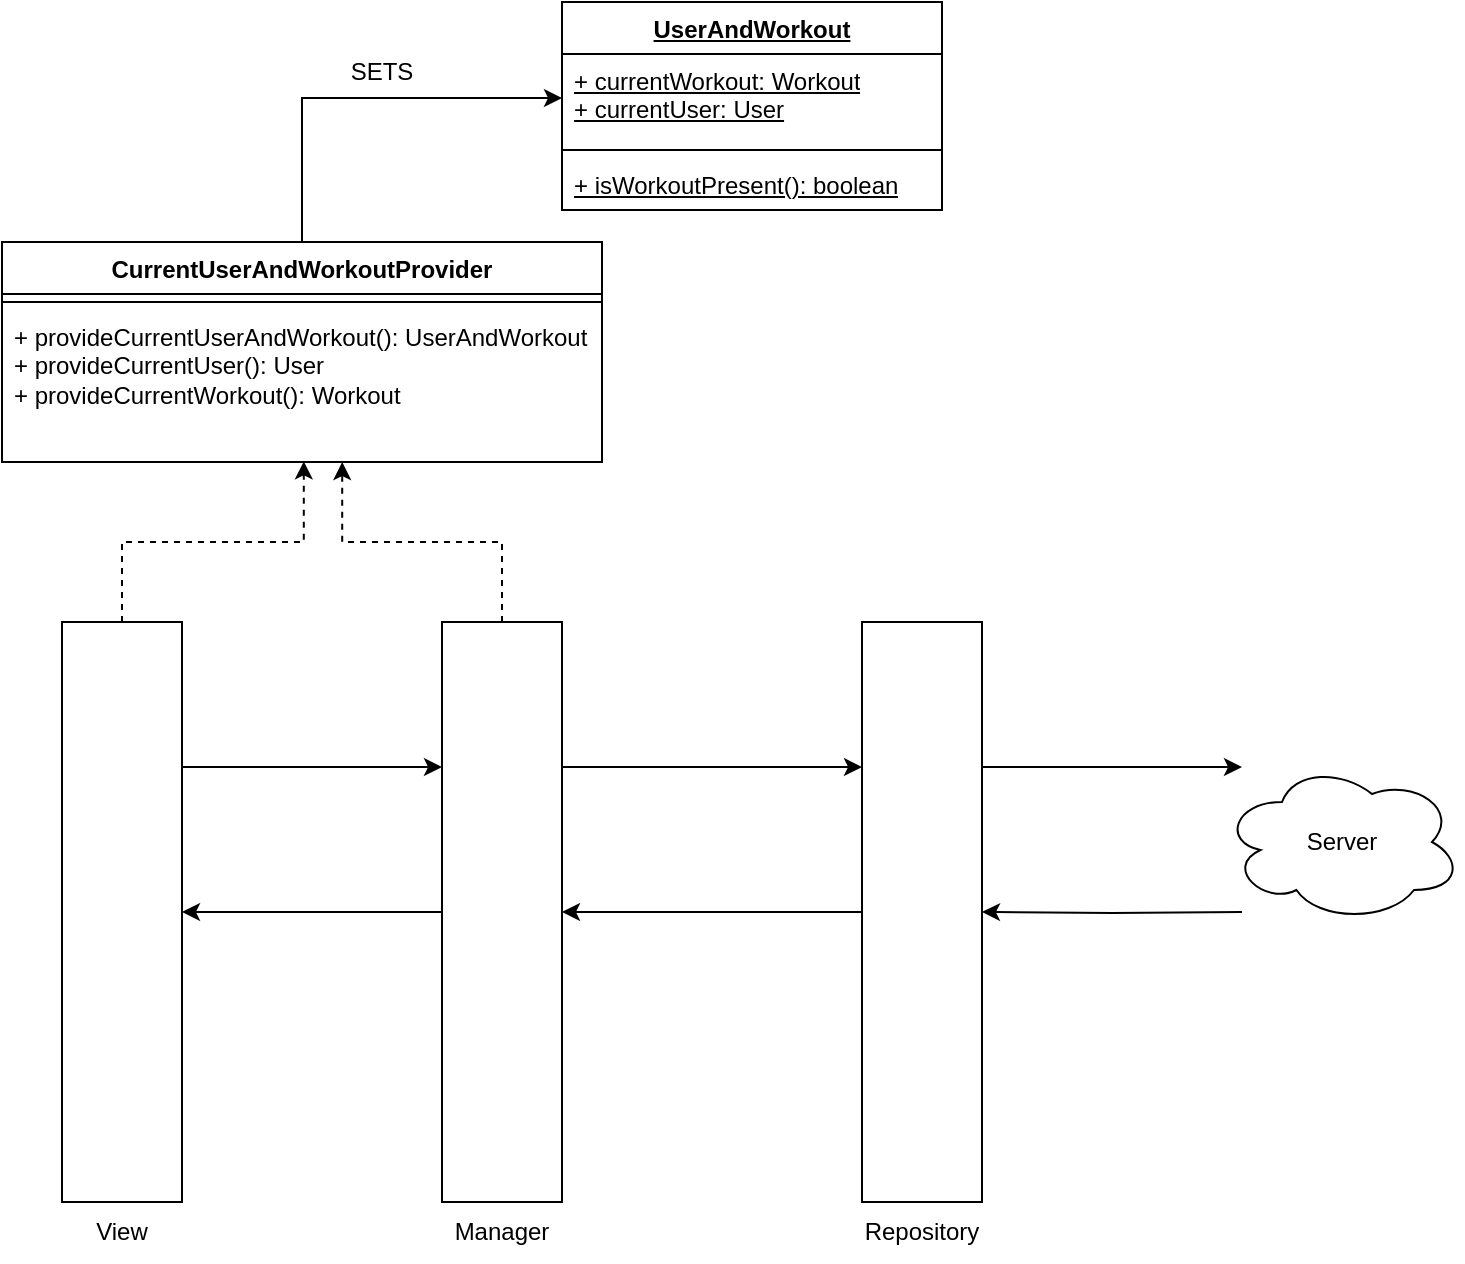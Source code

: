 <mxfile version="21.1.8" type="device">
  <diagram name="Page-1" id="2YBvvXClWsGukQMizWep">
    <mxGraphModel dx="1434" dy="1846" grid="1" gridSize="10" guides="1" tooltips="1" connect="1" arrows="1" fold="1" page="1" pageScale="1" pageWidth="850" pageHeight="1100" math="0" shadow="0">
      <root>
        <mxCell id="0" />
        <mxCell id="1" parent="0" />
        <mxCell id="oVOLBsGLlzsqhmZdUE2w-22" style="edgeStyle=orthogonalEdgeStyle;rounded=0;orthogonalLoop=1;jettySize=auto;html=1;exitX=1;exitY=0.25;exitDx=0;exitDy=0;entryX=0;entryY=0.25;entryDx=0;entryDy=0;" edge="1" parent="1" source="oVOLBsGLlzsqhmZdUE2w-3" target="oVOLBsGLlzsqhmZdUE2w-4">
          <mxGeometry relative="1" as="geometry" />
        </mxCell>
        <mxCell id="oVOLBsGLlzsqhmZdUE2w-41" style="edgeStyle=orthogonalEdgeStyle;rounded=0;orthogonalLoop=1;jettySize=auto;html=1;exitX=0.5;exitY=0;exitDx=0;exitDy=0;entryX=0.503;entryY=0.996;entryDx=0;entryDy=0;entryPerimeter=0;dashed=1;" edge="1" parent="1" source="oVOLBsGLlzsqhmZdUE2w-3" target="oVOLBsGLlzsqhmZdUE2w-38">
          <mxGeometry relative="1" as="geometry" />
        </mxCell>
        <mxCell id="oVOLBsGLlzsqhmZdUE2w-3" value="" style="rounded=0;whiteSpace=wrap;html=1;" vertex="1" parent="1">
          <mxGeometry x="70" y="260" width="60" height="290" as="geometry" />
        </mxCell>
        <mxCell id="oVOLBsGLlzsqhmZdUE2w-23" style="edgeStyle=orthogonalEdgeStyle;rounded=0;orthogonalLoop=1;jettySize=auto;html=1;exitX=0;exitY=0.5;exitDx=0;exitDy=0;entryX=1;entryY=0.5;entryDx=0;entryDy=0;" edge="1" parent="1" source="oVOLBsGLlzsqhmZdUE2w-4" target="oVOLBsGLlzsqhmZdUE2w-3">
          <mxGeometry relative="1" as="geometry" />
        </mxCell>
        <mxCell id="oVOLBsGLlzsqhmZdUE2w-24" style="edgeStyle=orthogonalEdgeStyle;rounded=0;orthogonalLoop=1;jettySize=auto;html=1;exitX=1;exitY=0.25;exitDx=0;exitDy=0;entryX=0;entryY=0.25;entryDx=0;entryDy=0;" edge="1" parent="1" source="oVOLBsGLlzsqhmZdUE2w-4" target="oVOLBsGLlzsqhmZdUE2w-5">
          <mxGeometry relative="1" as="geometry" />
        </mxCell>
        <mxCell id="oVOLBsGLlzsqhmZdUE2w-42" style="edgeStyle=orthogonalEdgeStyle;rounded=0;orthogonalLoop=1;jettySize=auto;html=1;exitX=0.5;exitY=0;exitDx=0;exitDy=0;entryX=0.567;entryY=1;entryDx=0;entryDy=0;entryPerimeter=0;dashed=1;" edge="1" parent="1" source="oVOLBsGLlzsqhmZdUE2w-4" target="oVOLBsGLlzsqhmZdUE2w-38">
          <mxGeometry relative="1" as="geometry" />
        </mxCell>
        <mxCell id="oVOLBsGLlzsqhmZdUE2w-4" value="" style="rounded=0;whiteSpace=wrap;html=1;" vertex="1" parent="1">
          <mxGeometry x="260" y="260" width="60" height="290" as="geometry" />
        </mxCell>
        <mxCell id="oVOLBsGLlzsqhmZdUE2w-25" style="edgeStyle=orthogonalEdgeStyle;rounded=0;orthogonalLoop=1;jettySize=auto;html=1;exitX=0;exitY=0.5;exitDx=0;exitDy=0;entryX=1;entryY=0.5;entryDx=0;entryDy=0;" edge="1" parent="1" source="oVOLBsGLlzsqhmZdUE2w-5" target="oVOLBsGLlzsqhmZdUE2w-4">
          <mxGeometry relative="1" as="geometry" />
        </mxCell>
        <mxCell id="oVOLBsGLlzsqhmZdUE2w-30" style="edgeStyle=orthogonalEdgeStyle;rounded=0;orthogonalLoop=1;jettySize=auto;html=1;exitX=1;exitY=0.25;exitDx=0;exitDy=0;entryX=0;entryY=0.25;entryDx=0;entryDy=0;" edge="1" parent="1" source="oVOLBsGLlzsqhmZdUE2w-5">
          <mxGeometry relative="1" as="geometry">
            <mxPoint x="660" y="332.5" as="targetPoint" />
          </mxGeometry>
        </mxCell>
        <mxCell id="oVOLBsGLlzsqhmZdUE2w-5" value="" style="rounded=0;whiteSpace=wrap;html=1;" vertex="1" parent="1">
          <mxGeometry x="470" y="260" width="60" height="290" as="geometry" />
        </mxCell>
        <mxCell id="oVOLBsGLlzsqhmZdUE2w-12" value="&lt;u&gt;UserAndWorkout&lt;/u&gt;" style="swimlane;fontStyle=1;align=center;verticalAlign=top;childLayout=stackLayout;horizontal=1;startSize=26;horizontalStack=0;resizeParent=1;resizeParentMax=0;resizeLast=0;collapsible=1;marginBottom=0;whiteSpace=wrap;html=1;" vertex="1" parent="1">
          <mxGeometry x="320" y="-50" width="190" height="104" as="geometry" />
        </mxCell>
        <mxCell id="oVOLBsGLlzsqhmZdUE2w-13" value="&lt;div&gt;&lt;u&gt;+ currentWorkout: Workout&lt;/u&gt;&lt;/div&gt;&lt;div&gt;&lt;u&gt;+ currentUser: User&lt;/u&gt;&lt;br&gt;&lt;/div&gt;" style="text;strokeColor=none;fillColor=none;align=left;verticalAlign=top;spacingLeft=4;spacingRight=4;overflow=hidden;rotatable=0;points=[[0,0.5],[1,0.5]];portConstraint=eastwest;whiteSpace=wrap;html=1;" vertex="1" parent="oVOLBsGLlzsqhmZdUE2w-12">
          <mxGeometry y="26" width="190" height="44" as="geometry" />
        </mxCell>
        <mxCell id="oVOLBsGLlzsqhmZdUE2w-14" value="" style="line;strokeWidth=1;fillColor=none;align=left;verticalAlign=middle;spacingTop=-1;spacingLeft=3;spacingRight=3;rotatable=0;labelPosition=right;points=[];portConstraint=eastwest;strokeColor=inherit;" vertex="1" parent="oVOLBsGLlzsqhmZdUE2w-12">
          <mxGeometry y="70" width="190" height="8" as="geometry" />
        </mxCell>
        <mxCell id="oVOLBsGLlzsqhmZdUE2w-15" value="&lt;u&gt;+ isWorkoutPresent(): boolean&lt;/u&gt;" style="text;strokeColor=none;fillColor=none;align=left;verticalAlign=top;spacingLeft=4;spacingRight=4;overflow=hidden;rotatable=0;points=[[0,0.5],[1,0.5]];portConstraint=eastwest;whiteSpace=wrap;html=1;" vertex="1" parent="oVOLBsGLlzsqhmZdUE2w-12">
          <mxGeometry y="78" width="190" height="26" as="geometry" />
        </mxCell>
        <mxCell id="oVOLBsGLlzsqhmZdUE2w-18" value="&lt;div&gt;View&lt;/div&gt;" style="text;html=1;strokeColor=none;fillColor=none;align=center;verticalAlign=middle;whiteSpace=wrap;rounded=0;" vertex="1" parent="1">
          <mxGeometry x="70" y="550" width="60" height="30" as="geometry" />
        </mxCell>
        <mxCell id="oVOLBsGLlzsqhmZdUE2w-20" value="&lt;div&gt;Repository&lt;/div&gt;" style="text;html=1;strokeColor=none;fillColor=none;align=center;verticalAlign=middle;whiteSpace=wrap;rounded=0;" vertex="1" parent="1">
          <mxGeometry x="470" y="550" width="60" height="30" as="geometry" />
        </mxCell>
        <mxCell id="oVOLBsGLlzsqhmZdUE2w-21" value="Manager" style="text;html=1;strokeColor=none;fillColor=none;align=center;verticalAlign=middle;whiteSpace=wrap;rounded=0;" vertex="1" parent="1">
          <mxGeometry x="260" y="550" width="60" height="30" as="geometry" />
        </mxCell>
        <mxCell id="oVOLBsGLlzsqhmZdUE2w-31" style="edgeStyle=orthogonalEdgeStyle;rounded=0;orthogonalLoop=1;jettySize=auto;html=1;exitX=0;exitY=0.5;exitDx=0;exitDy=0;entryX=1;entryY=0.5;entryDx=0;entryDy=0;" edge="1" parent="1" target="oVOLBsGLlzsqhmZdUE2w-5">
          <mxGeometry relative="1" as="geometry">
            <mxPoint x="660" y="405" as="sourcePoint" />
          </mxGeometry>
        </mxCell>
        <mxCell id="oVOLBsGLlzsqhmZdUE2w-33" value="" style="ellipse;shape=cloud;whiteSpace=wrap;html=1;" vertex="1" parent="1">
          <mxGeometry x="650" y="330" width="120" height="80" as="geometry" />
        </mxCell>
        <mxCell id="oVOLBsGLlzsqhmZdUE2w-32" value="Server" style="text;html=1;strokeColor=none;fillColor=none;align=center;verticalAlign=middle;whiteSpace=wrap;rounded=0;" vertex="1" parent="1">
          <mxGeometry x="680" y="355" width="60" height="30" as="geometry" />
        </mxCell>
        <mxCell id="oVOLBsGLlzsqhmZdUE2w-43" style="edgeStyle=orthogonalEdgeStyle;rounded=0;orthogonalLoop=1;jettySize=auto;html=1;exitX=0.5;exitY=0;exitDx=0;exitDy=0;entryX=0;entryY=0.5;entryDx=0;entryDy=0;" edge="1" parent="1" source="oVOLBsGLlzsqhmZdUE2w-35" target="oVOLBsGLlzsqhmZdUE2w-13">
          <mxGeometry relative="1" as="geometry" />
        </mxCell>
        <mxCell id="oVOLBsGLlzsqhmZdUE2w-35" value="&lt;div&gt;CurrentUserAndWorkoutProvider&lt;/div&gt;" style="swimlane;fontStyle=1;align=center;verticalAlign=top;childLayout=stackLayout;horizontal=1;startSize=26;horizontalStack=0;resizeParent=1;resizeParentMax=0;resizeLast=0;collapsible=1;marginBottom=0;whiteSpace=wrap;html=1;" vertex="1" parent="1">
          <mxGeometry x="40" y="70" width="300" height="110" as="geometry" />
        </mxCell>
        <mxCell id="oVOLBsGLlzsqhmZdUE2w-37" value="" style="line;strokeWidth=1;fillColor=none;align=left;verticalAlign=middle;spacingTop=-1;spacingLeft=3;spacingRight=3;rotatable=0;labelPosition=right;points=[];portConstraint=eastwest;strokeColor=inherit;" vertex="1" parent="oVOLBsGLlzsqhmZdUE2w-35">
          <mxGeometry y="26" width="300" height="8" as="geometry" />
        </mxCell>
        <mxCell id="oVOLBsGLlzsqhmZdUE2w-38" value="&lt;div&gt;+ provideCurrentUserAndWorkout(): UserAndWorkout&lt;/div&gt;&lt;div&gt;+ provideCurrentUser(): User&lt;/div&gt;&lt;div&gt;+ provideCurrentWorkout(): Workout&lt;br&gt;&lt;/div&gt;" style="text;strokeColor=none;fillColor=none;align=left;verticalAlign=top;spacingLeft=4;spacingRight=4;overflow=hidden;rotatable=0;points=[[0,0.5],[1,0.5]];portConstraint=eastwest;whiteSpace=wrap;html=1;" vertex="1" parent="oVOLBsGLlzsqhmZdUE2w-35">
          <mxGeometry y="34" width="300" height="76" as="geometry" />
        </mxCell>
        <mxCell id="oVOLBsGLlzsqhmZdUE2w-44" value="SETS" style="text;html=1;strokeColor=none;fillColor=none;align=center;verticalAlign=middle;whiteSpace=wrap;rounded=0;" vertex="1" parent="1">
          <mxGeometry x="200" y="-30" width="60" height="30" as="geometry" />
        </mxCell>
      </root>
    </mxGraphModel>
  </diagram>
</mxfile>
